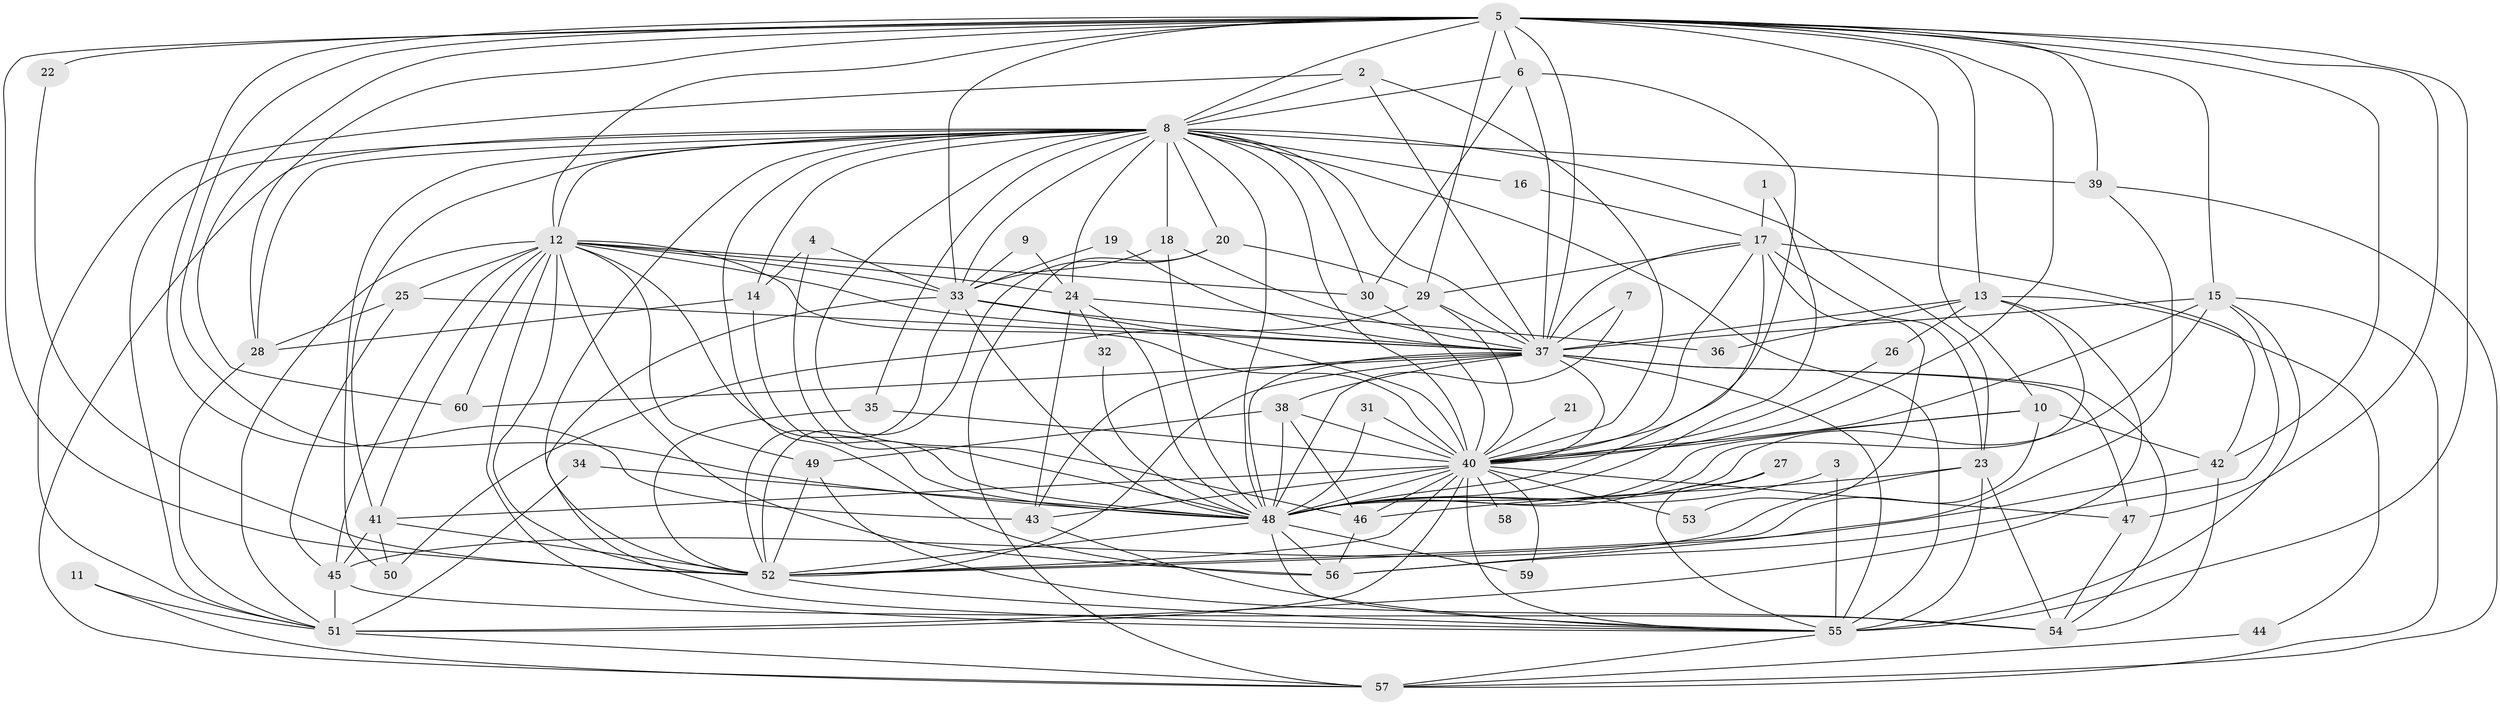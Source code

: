 // original degree distribution, {27: 0.006944444444444444, 33: 0.006944444444444444, 31: 0.006944444444444444, 28: 0.006944444444444444, 32: 0.006944444444444444, 20: 0.013888888888888888, 17: 0.006944444444444444, 16: 0.006944444444444444, 19: 0.006944444444444444, 4: 0.09027777777777778, 3: 0.11805555555555555, 11: 0.006944444444444444, 2: 0.6041666666666666, 10: 0.006944444444444444, 5: 0.05555555555555555, 6: 0.027777777777777776, 7: 0.020833333333333332}
// Generated by graph-tools (version 1.1) at 2025/36/03/04/25 23:36:31]
// undirected, 60 vertices, 192 edges
graph export_dot {
  node [color=gray90,style=filled];
  1;
  2;
  3;
  4;
  5;
  6;
  7;
  8;
  9;
  10;
  11;
  12;
  13;
  14;
  15;
  16;
  17;
  18;
  19;
  20;
  21;
  22;
  23;
  24;
  25;
  26;
  27;
  28;
  29;
  30;
  31;
  32;
  33;
  34;
  35;
  36;
  37;
  38;
  39;
  40;
  41;
  42;
  43;
  44;
  45;
  46;
  47;
  48;
  49;
  50;
  51;
  52;
  53;
  54;
  55;
  56;
  57;
  58;
  59;
  60;
  1 -- 17 [weight=1.0];
  1 -- 48 [weight=1.0];
  2 -- 8 [weight=1.0];
  2 -- 37 [weight=1.0];
  2 -- 40 [weight=1.0];
  2 -- 51 [weight=1.0];
  3 -- 48 [weight=1.0];
  3 -- 55 [weight=1.0];
  4 -- 14 [weight=1.0];
  4 -- 33 [weight=1.0];
  4 -- 48 [weight=2.0];
  5 -- 6 [weight=1.0];
  5 -- 8 [weight=1.0];
  5 -- 10 [weight=1.0];
  5 -- 12 [weight=1.0];
  5 -- 13 [weight=1.0];
  5 -- 15 [weight=1.0];
  5 -- 22 [weight=2.0];
  5 -- 28 [weight=1.0];
  5 -- 29 [weight=1.0];
  5 -- 33 [weight=3.0];
  5 -- 37 [weight=3.0];
  5 -- 39 [weight=2.0];
  5 -- 40 [weight=1.0];
  5 -- 42 [weight=1.0];
  5 -- 43 [weight=1.0];
  5 -- 47 [weight=1.0];
  5 -- 48 [weight=2.0];
  5 -- 52 [weight=1.0];
  5 -- 55 [weight=2.0];
  5 -- 60 [weight=1.0];
  6 -- 8 [weight=1.0];
  6 -- 30 [weight=1.0];
  6 -- 37 [weight=1.0];
  6 -- 40 [weight=1.0];
  7 -- 37 [weight=1.0];
  7 -- 48 [weight=1.0];
  8 -- 12 [weight=2.0];
  8 -- 14 [weight=1.0];
  8 -- 16 [weight=1.0];
  8 -- 18 [weight=1.0];
  8 -- 20 [weight=1.0];
  8 -- 23 [weight=1.0];
  8 -- 24 [weight=1.0];
  8 -- 28 [weight=2.0];
  8 -- 30 [weight=1.0];
  8 -- 33 [weight=1.0];
  8 -- 35 [weight=1.0];
  8 -- 37 [weight=3.0];
  8 -- 39 [weight=1.0];
  8 -- 40 [weight=1.0];
  8 -- 41 [weight=1.0];
  8 -- 46 [weight=1.0];
  8 -- 48 [weight=2.0];
  8 -- 50 [weight=1.0];
  8 -- 51 [weight=1.0];
  8 -- 52 [weight=2.0];
  8 -- 55 [weight=2.0];
  8 -- 56 [weight=1.0];
  8 -- 57 [weight=1.0];
  9 -- 24 [weight=1.0];
  9 -- 33 [weight=1.0];
  10 -- 40 [weight=1.0];
  10 -- 42 [weight=1.0];
  10 -- 48 [weight=1.0];
  10 -- 52 [weight=1.0];
  11 -- 51 [weight=1.0];
  11 -- 57 [weight=1.0];
  12 -- 24 [weight=1.0];
  12 -- 25 [weight=1.0];
  12 -- 30 [weight=1.0];
  12 -- 33 [weight=1.0];
  12 -- 37 [weight=1.0];
  12 -- 40 [weight=1.0];
  12 -- 41 [weight=1.0];
  12 -- 45 [weight=1.0];
  12 -- 48 [weight=3.0];
  12 -- 49 [weight=1.0];
  12 -- 51 [weight=1.0];
  12 -- 52 [weight=1.0];
  12 -- 55 [weight=1.0];
  12 -- 56 [weight=1.0];
  12 -- 60 [weight=1.0];
  13 -- 26 [weight=1.0];
  13 -- 36 [weight=1.0];
  13 -- 37 [weight=1.0];
  13 -- 44 [weight=1.0];
  13 -- 48 [weight=1.0];
  13 -- 51 [weight=1.0];
  14 -- 28 [weight=1.0];
  14 -- 48 [weight=1.0];
  15 -- 37 [weight=1.0];
  15 -- 40 [weight=1.0];
  15 -- 48 [weight=1.0];
  15 -- 55 [weight=1.0];
  15 -- 56 [weight=1.0];
  15 -- 57 [weight=1.0];
  16 -- 17 [weight=1.0];
  17 -- 23 [weight=1.0];
  17 -- 29 [weight=1.0];
  17 -- 37 [weight=1.0];
  17 -- 40 [weight=1.0];
  17 -- 42 [weight=1.0];
  17 -- 48 [weight=3.0];
  17 -- 53 [weight=1.0];
  18 -- 33 [weight=1.0];
  18 -- 37 [weight=1.0];
  18 -- 48 [weight=1.0];
  19 -- 33 [weight=1.0];
  19 -- 37 [weight=1.0];
  20 -- 29 [weight=1.0];
  20 -- 52 [weight=1.0];
  20 -- 57 [weight=1.0];
  21 -- 40 [weight=1.0];
  22 -- 52 [weight=1.0];
  23 -- 45 [weight=1.0];
  23 -- 46 [weight=1.0];
  23 -- 54 [weight=1.0];
  23 -- 55 [weight=1.0];
  24 -- 32 [weight=1.0];
  24 -- 36 [weight=1.0];
  24 -- 43 [weight=1.0];
  24 -- 48 [weight=1.0];
  25 -- 28 [weight=1.0];
  25 -- 37 [weight=1.0];
  25 -- 45 [weight=1.0];
  26 -- 40 [weight=1.0];
  27 -- 48 [weight=1.0];
  27 -- 55 [weight=1.0];
  28 -- 51 [weight=1.0];
  29 -- 37 [weight=1.0];
  29 -- 40 [weight=1.0];
  29 -- 50 [weight=1.0];
  30 -- 40 [weight=1.0];
  31 -- 40 [weight=1.0];
  31 -- 48 [weight=1.0];
  32 -- 48 [weight=1.0];
  33 -- 37 [weight=1.0];
  33 -- 40 [weight=1.0];
  33 -- 48 [weight=2.0];
  33 -- 52 [weight=2.0];
  33 -- 55 [weight=1.0];
  34 -- 48 [weight=2.0];
  34 -- 51 [weight=1.0];
  35 -- 40 [weight=1.0];
  35 -- 52 [weight=1.0];
  37 -- 38 [weight=1.0];
  37 -- 40 [weight=1.0];
  37 -- 43 [weight=1.0];
  37 -- 47 [weight=1.0];
  37 -- 48 [weight=2.0];
  37 -- 52 [weight=1.0];
  37 -- 54 [weight=1.0];
  37 -- 55 [weight=4.0];
  37 -- 60 [weight=1.0];
  38 -- 40 [weight=1.0];
  38 -- 46 [weight=1.0];
  38 -- 48 [weight=2.0];
  38 -- 49 [weight=1.0];
  39 -- 56 [weight=1.0];
  39 -- 57 [weight=1.0];
  40 -- 41 [weight=1.0];
  40 -- 43 [weight=1.0];
  40 -- 46 [weight=1.0];
  40 -- 47 [weight=1.0];
  40 -- 48 [weight=2.0];
  40 -- 51 [weight=2.0];
  40 -- 52 [weight=2.0];
  40 -- 53 [weight=1.0];
  40 -- 55 [weight=1.0];
  40 -- 58 [weight=1.0];
  40 -- 59 [weight=1.0];
  41 -- 45 [weight=1.0];
  41 -- 50 [weight=1.0];
  41 -- 52 [weight=1.0];
  42 -- 52 [weight=1.0];
  42 -- 54 [weight=1.0];
  43 -- 55 [weight=1.0];
  44 -- 57 [weight=1.0];
  45 -- 51 [weight=1.0];
  45 -- 54 [weight=1.0];
  46 -- 56 [weight=1.0];
  47 -- 54 [weight=1.0];
  48 -- 52 [weight=2.0];
  48 -- 55 [weight=2.0];
  48 -- 56 [weight=1.0];
  48 -- 59 [weight=1.0];
  49 -- 52 [weight=1.0];
  49 -- 54 [weight=1.0];
  51 -- 57 [weight=1.0];
  52 -- 55 [weight=1.0];
  55 -- 57 [weight=1.0];
}
